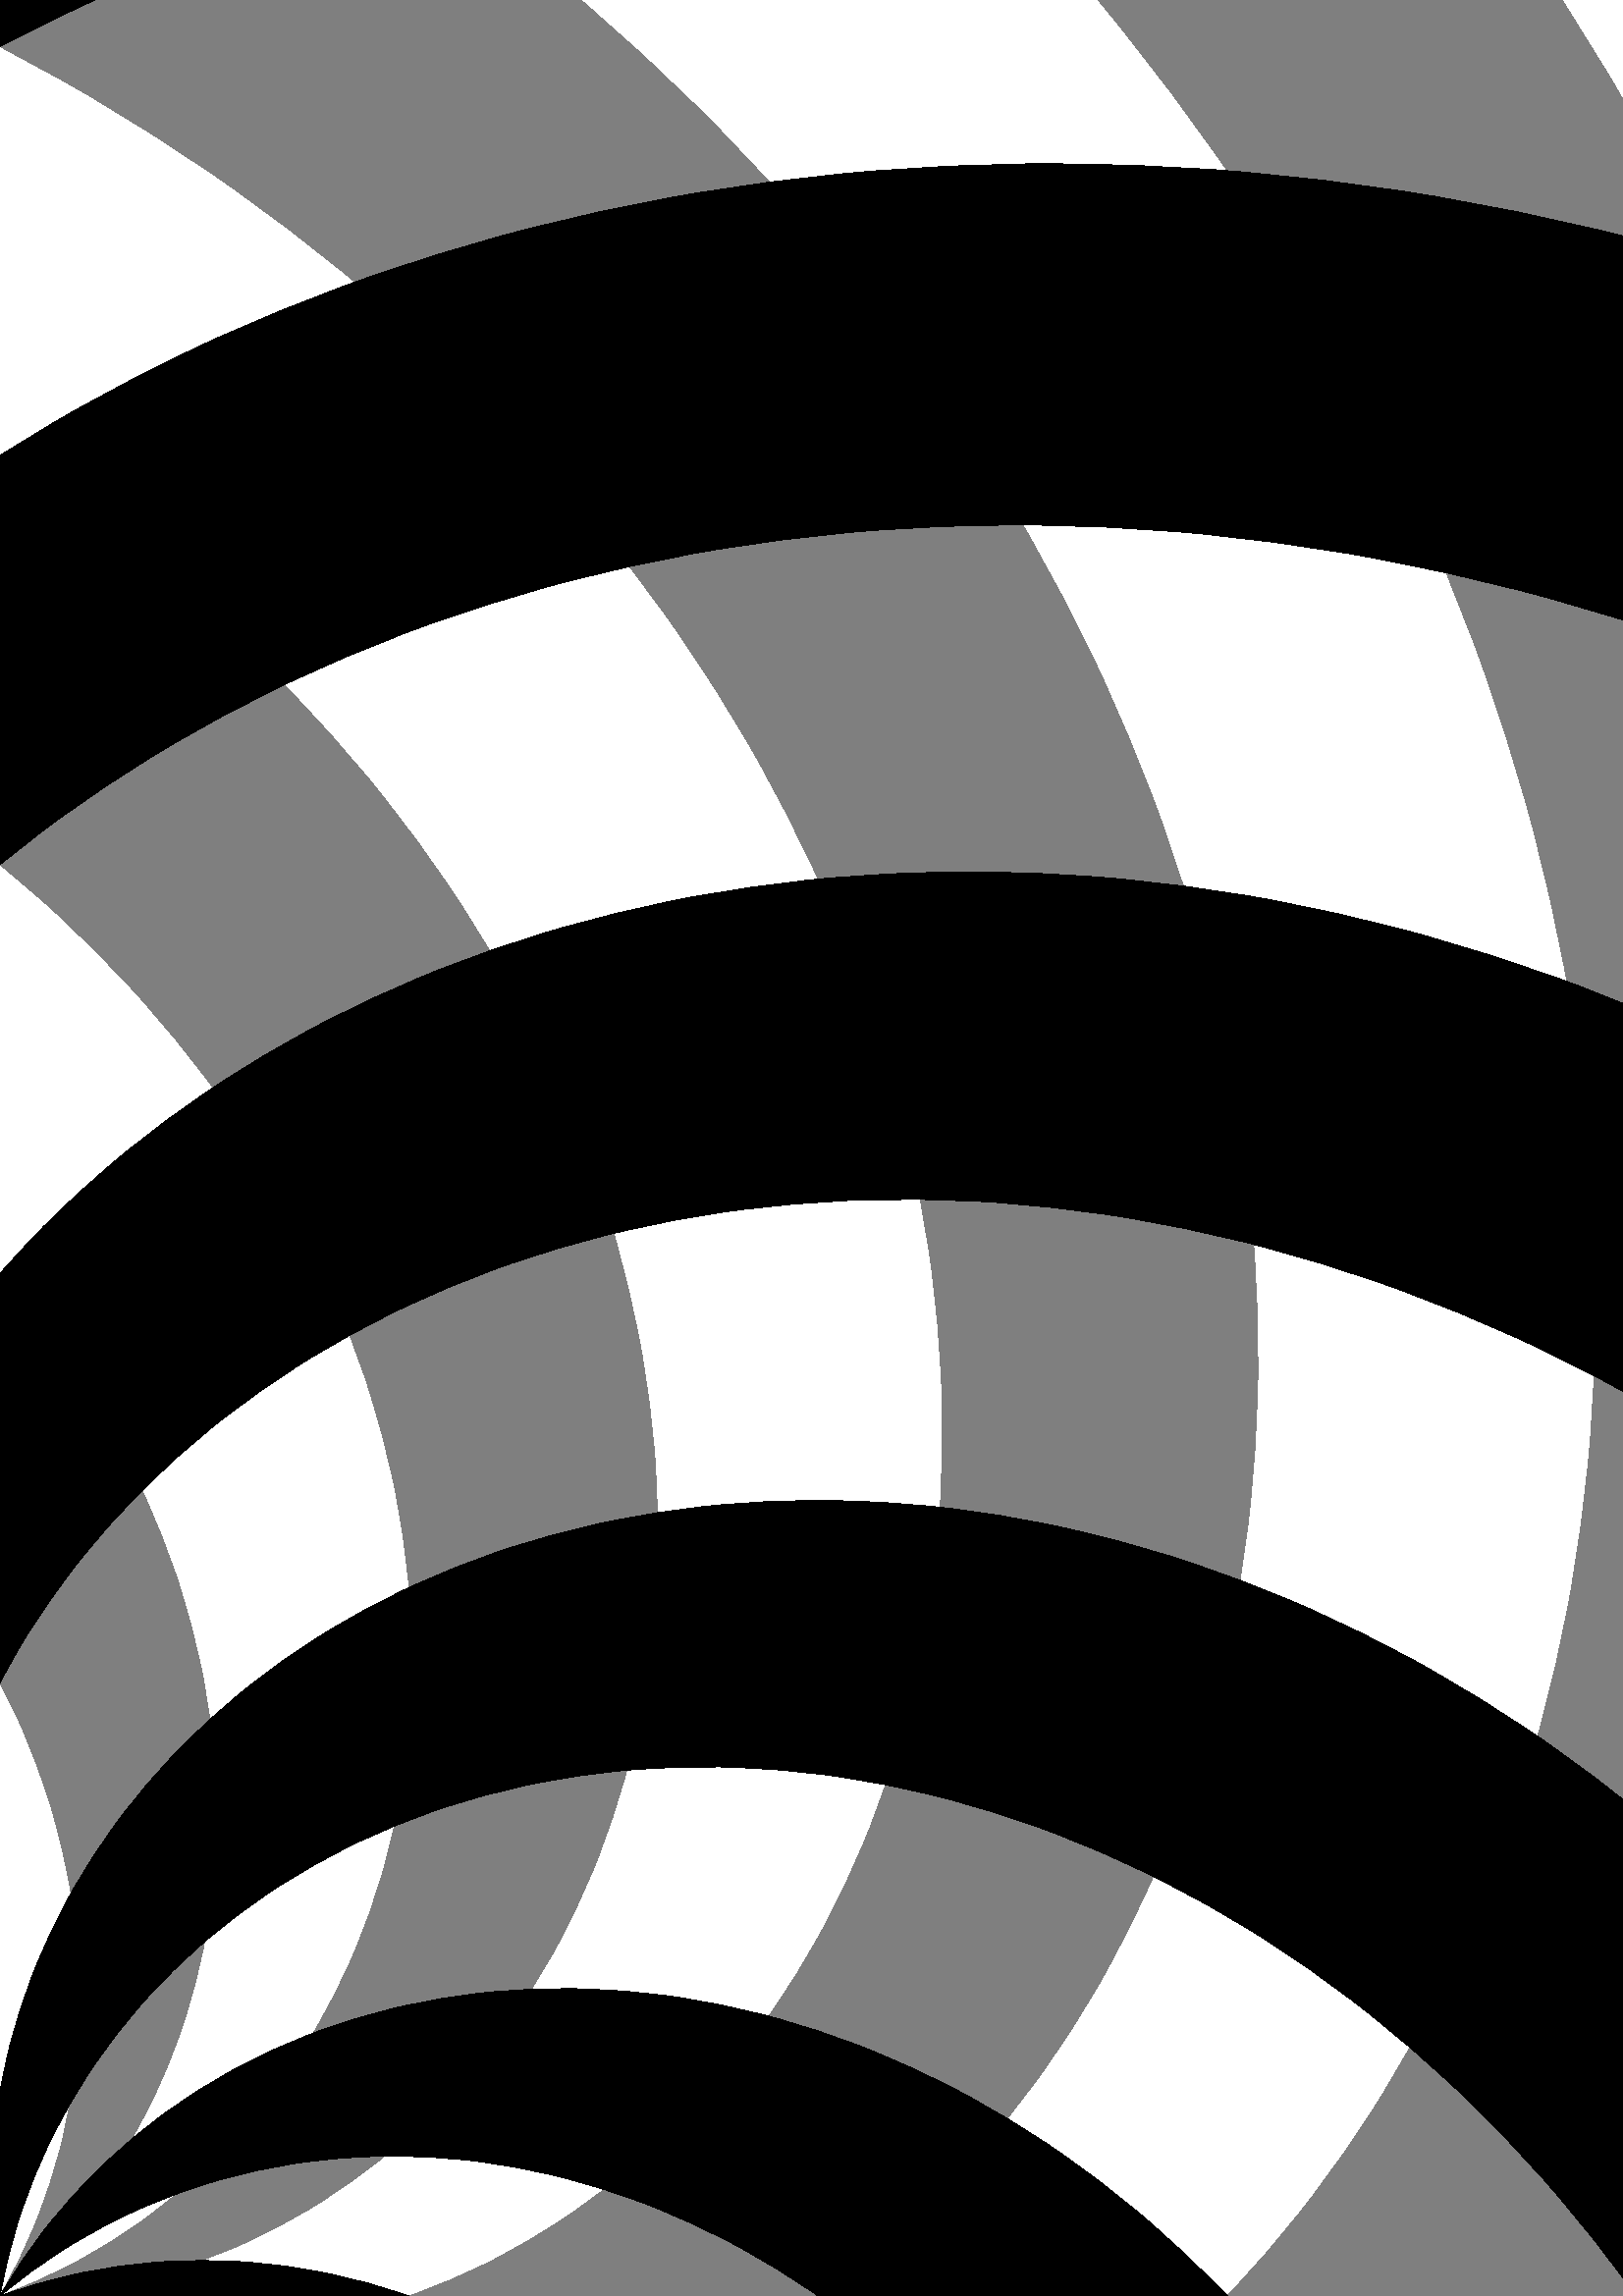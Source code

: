 \documentclass[border=5mm]{standalone}
\usepackage{luamplib}
\begin{document}
\mplibtextextlabel{enable}
\mplibsetformat{metafun}
\begin{mplibcode}
beginfig(1);
    path s; 
    s = origin for i=1 upto 90: .. (30i, 0) rotated 4i endfor;
    
    path e[], f[];
    for i = 0 upto 17:
        e[i] = s rotated 20i;
        f[i] = s reflectedabout(left, right) rotated 20i;
    endfor

    for i=0 upto 8:
        fill e[2i] -- reverse e[2i+1] .. cycle withcolor 1/2;
    endfor
    for i=0 upto 8:
        fill f[2i] -- reverse f[2i+1] .. cycle withcolor transparent(2, 1/2, 0);
    endfor
endfig;
\end{mplibcode}
\end{document}

